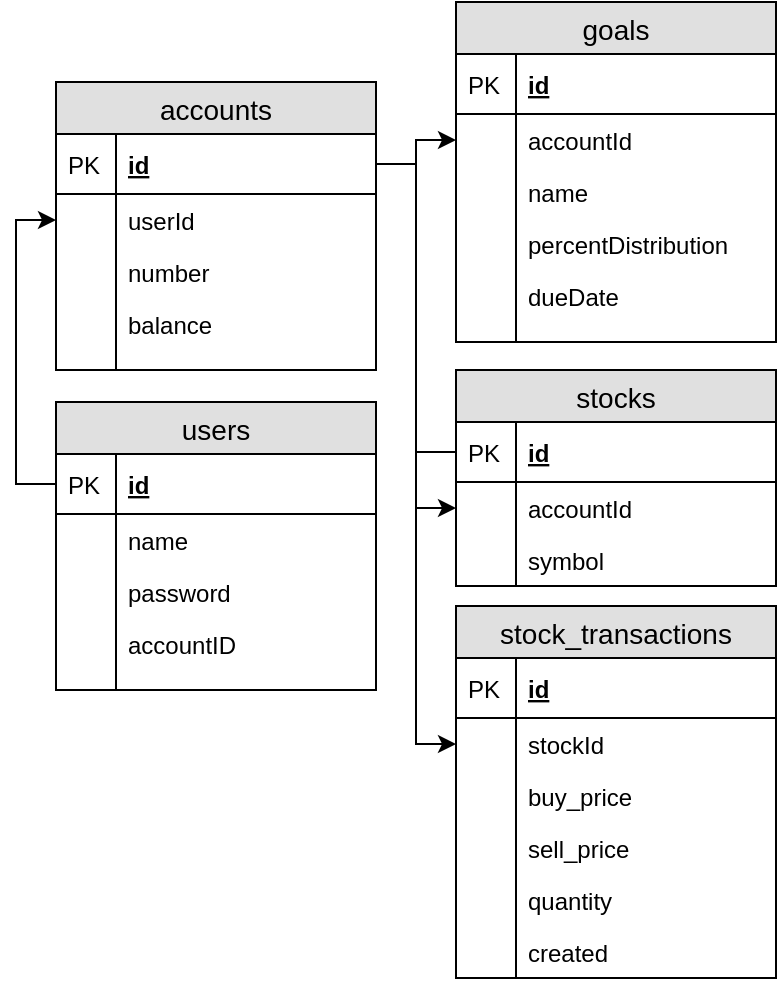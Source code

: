<mxfile version="12.9.6" type="device"><diagram id="yF9kXyyIe5-aXtvxgHTv" name="Page-1"><mxGraphModel dx="1422" dy="769" grid="1" gridSize="10" guides="1" tooltips="1" connect="1" arrows="1" fold="1" page="1" pageScale="1" pageWidth="827" pageHeight="1169" math="0" shadow="0"><root><mxCell id="0"/><mxCell id="1" parent="0"/><mxCell id="cTSCRuwH0-orrVOprnmA-5" style="edgeStyle=orthogonalEdgeStyle;rounded=0;orthogonalLoop=1;jettySize=auto;html=1;exitX=0;exitY=0.5;exitDx=0;exitDy=0;entryX=0;entryY=0.5;entryDx=0;entryDy=0;" parent="1" source="25bgjM-dDs6NIcq7UYfF-2" target="25bgjM-dDs6NIcq7UYfF-15" edge="1"><mxGeometry relative="1" as="geometry"/></mxCell><mxCell id="cTSCRuwH0-orrVOprnmA-10" style="edgeStyle=orthogonalEdgeStyle;rounded=0;orthogonalLoop=1;jettySize=auto;html=1;exitX=1;exitY=0.5;exitDx=0;exitDy=0;entryX=0;entryY=0.5;entryDx=0;entryDy=0;" parent="1" source="25bgjM-dDs6NIcq7UYfF-13" target="25bgjM-dDs6NIcq7UYfF-32" edge="1"><mxGeometry relative="1" as="geometry"/></mxCell><mxCell id="cTSCRuwH0-orrVOprnmA-24" style="edgeStyle=orthogonalEdgeStyle;rounded=0;orthogonalLoop=1;jettySize=auto;html=1;exitX=1;exitY=0.5;exitDx=0;exitDy=0;entryX=0;entryY=0.5;entryDx=0;entryDy=0;" parent="1" source="25bgjM-dDs6NIcq7UYfF-13" target="cTSCRuwH0-orrVOprnmA-20" edge="1"><mxGeometry relative="1" as="geometry"/></mxCell><mxCell id="25bgjM-dDs6NIcq7UYfF-12" value="accounts" style="swimlane;fontStyle=0;childLayout=stackLayout;horizontal=1;startSize=26;fillColor=#e0e0e0;horizontalStack=0;resizeParent=1;resizeParentMax=0;resizeLast=0;collapsible=1;marginBottom=0;swimlaneFillColor=#ffffff;align=center;fontSize=14;" parent="1" vertex="1"><mxGeometry x="70" y="230" width="160" height="144" as="geometry"/></mxCell><mxCell id="25bgjM-dDs6NIcq7UYfF-13" value="id" style="shape=partialRectangle;top=0;left=0;right=0;bottom=1;align=left;verticalAlign=middle;fillColor=none;spacingLeft=34;spacingRight=4;overflow=hidden;rotatable=0;points=[[0,0.5],[1,0.5]];portConstraint=eastwest;dropTarget=0;fontStyle=5;fontSize=12;" parent="25bgjM-dDs6NIcq7UYfF-12" vertex="1"><mxGeometry y="26" width="160" height="30" as="geometry"/></mxCell><mxCell id="25bgjM-dDs6NIcq7UYfF-14" value="PK" style="shape=partialRectangle;top=0;left=0;bottom=0;fillColor=none;align=left;verticalAlign=middle;spacingLeft=4;spacingRight=4;overflow=hidden;rotatable=0;points=[];portConstraint=eastwest;part=1;fontSize=12;" parent="25bgjM-dDs6NIcq7UYfF-13" vertex="1" connectable="0"><mxGeometry width="30" height="30" as="geometry"/></mxCell><mxCell id="25bgjM-dDs6NIcq7UYfF-15" value="userId" style="shape=partialRectangle;top=0;left=0;right=0;bottom=0;align=left;verticalAlign=top;fillColor=none;spacingLeft=34;spacingRight=4;overflow=hidden;rotatable=0;points=[[0,0.5],[1,0.5]];portConstraint=eastwest;dropTarget=0;fontSize=12;" parent="25bgjM-dDs6NIcq7UYfF-12" vertex="1"><mxGeometry y="56" width="160" height="26" as="geometry"/></mxCell><mxCell id="25bgjM-dDs6NIcq7UYfF-16" value="" style="shape=partialRectangle;top=0;left=0;bottom=0;fillColor=none;align=left;verticalAlign=top;spacingLeft=4;spacingRight=4;overflow=hidden;rotatable=0;points=[];portConstraint=eastwest;part=1;fontSize=12;" parent="25bgjM-dDs6NIcq7UYfF-15" vertex="1" connectable="0"><mxGeometry width="30" height="26" as="geometry"/></mxCell><mxCell id="25bgjM-dDs6NIcq7UYfF-17" value="number" style="shape=partialRectangle;top=0;left=0;right=0;bottom=0;align=left;verticalAlign=top;fillColor=none;spacingLeft=34;spacingRight=4;overflow=hidden;rotatable=0;points=[[0,0.5],[1,0.5]];portConstraint=eastwest;dropTarget=0;fontSize=12;" parent="25bgjM-dDs6NIcq7UYfF-12" vertex="1"><mxGeometry y="82" width="160" height="26" as="geometry"/></mxCell><mxCell id="25bgjM-dDs6NIcq7UYfF-18" value="" style="shape=partialRectangle;top=0;left=0;bottom=0;fillColor=none;align=left;verticalAlign=top;spacingLeft=4;spacingRight=4;overflow=hidden;rotatable=0;points=[];portConstraint=eastwest;part=1;fontSize=12;" parent="25bgjM-dDs6NIcq7UYfF-17" vertex="1" connectable="0"><mxGeometry width="30" height="26" as="geometry"/></mxCell><mxCell id="25bgjM-dDs6NIcq7UYfF-19" value="balance" style="shape=partialRectangle;top=0;left=0;right=0;bottom=0;align=left;verticalAlign=top;fillColor=none;spacingLeft=34;spacingRight=4;overflow=hidden;rotatable=0;points=[[0,0.5],[1,0.5]];portConstraint=eastwest;dropTarget=0;fontSize=12;" parent="25bgjM-dDs6NIcq7UYfF-12" vertex="1"><mxGeometry y="108" width="160" height="26" as="geometry"/></mxCell><mxCell id="25bgjM-dDs6NIcq7UYfF-20" value="" style="shape=partialRectangle;top=0;left=0;bottom=0;fillColor=none;align=left;verticalAlign=top;spacingLeft=4;spacingRight=4;overflow=hidden;rotatable=0;points=[];portConstraint=eastwest;part=1;fontSize=12;" parent="25bgjM-dDs6NIcq7UYfF-19" vertex="1" connectable="0"><mxGeometry width="30" height="26" as="geometry"/></mxCell><mxCell id="25bgjM-dDs6NIcq7UYfF-21" value="" style="shape=partialRectangle;top=0;left=0;right=0;bottom=0;align=left;verticalAlign=top;fillColor=none;spacingLeft=34;spacingRight=4;overflow=hidden;rotatable=0;points=[[0,0.5],[1,0.5]];portConstraint=eastwest;dropTarget=0;fontSize=12;" parent="25bgjM-dDs6NIcq7UYfF-12" vertex="1"><mxGeometry y="134" width="160" height="10" as="geometry"/></mxCell><mxCell id="25bgjM-dDs6NIcq7UYfF-22" value="" style="shape=partialRectangle;top=0;left=0;bottom=0;fillColor=none;align=left;verticalAlign=top;spacingLeft=4;spacingRight=4;overflow=hidden;rotatable=0;points=[];portConstraint=eastwest;part=1;fontSize=12;" parent="25bgjM-dDs6NIcq7UYfF-21" vertex="1" connectable="0"><mxGeometry width="30" height="10" as="geometry"/></mxCell><mxCell id="cTSCRuwH0-orrVOprnmA-11" value="goals" style="swimlane;fontStyle=0;childLayout=stackLayout;horizontal=1;startSize=26;fillColor=#e0e0e0;horizontalStack=0;resizeParent=1;resizeParentMax=0;resizeLast=0;collapsible=1;marginBottom=0;swimlaneFillColor=#ffffff;align=center;fontSize=14;" parent="1" vertex="1"><mxGeometry x="270" y="190" width="160" height="170" as="geometry"/></mxCell><mxCell id="cTSCRuwH0-orrVOprnmA-12" value="id" style="shape=partialRectangle;top=0;left=0;right=0;bottom=1;align=left;verticalAlign=middle;fillColor=none;spacingLeft=34;spacingRight=4;overflow=hidden;rotatable=0;points=[[0,0.5],[1,0.5]];portConstraint=eastwest;dropTarget=0;fontStyle=5;fontSize=12;" parent="cTSCRuwH0-orrVOprnmA-11" vertex="1"><mxGeometry y="26" width="160" height="30" as="geometry"/></mxCell><mxCell id="cTSCRuwH0-orrVOprnmA-13" value="PK" style="shape=partialRectangle;top=0;left=0;bottom=0;fillColor=none;align=left;verticalAlign=middle;spacingLeft=4;spacingRight=4;overflow=hidden;rotatable=0;points=[];portConstraint=eastwest;part=1;fontSize=12;" parent="cTSCRuwH0-orrVOprnmA-12" vertex="1" connectable="0"><mxGeometry width="30" height="30" as="geometry"/></mxCell><mxCell id="cTSCRuwH0-orrVOprnmA-20" value="accountId" style="shape=partialRectangle;top=0;left=0;right=0;bottom=0;align=left;verticalAlign=top;fillColor=none;spacingLeft=34;spacingRight=4;overflow=hidden;rotatable=0;points=[[0,0.5],[1,0.5]];portConstraint=eastwest;dropTarget=0;fontSize=12;" parent="cTSCRuwH0-orrVOprnmA-11" vertex="1"><mxGeometry y="56" width="160" height="26" as="geometry"/></mxCell><mxCell id="cTSCRuwH0-orrVOprnmA-21" value="" style="shape=partialRectangle;top=0;left=0;bottom=0;fillColor=none;align=left;verticalAlign=top;spacingLeft=4;spacingRight=4;overflow=hidden;rotatable=0;points=[];portConstraint=eastwest;part=1;fontSize=12;" parent="cTSCRuwH0-orrVOprnmA-20" vertex="1" connectable="0"><mxGeometry width="30" height="26" as="geometry"/></mxCell><mxCell id="cTSCRuwH0-orrVOprnmA-16" value="name" style="shape=partialRectangle;top=0;left=0;right=0;bottom=0;align=left;verticalAlign=top;fillColor=none;spacingLeft=34;spacingRight=4;overflow=hidden;rotatable=0;points=[[0,0.5],[1,0.5]];portConstraint=eastwest;dropTarget=0;fontSize=12;" parent="cTSCRuwH0-orrVOprnmA-11" vertex="1"><mxGeometry y="82" width="160" height="26" as="geometry"/></mxCell><mxCell id="cTSCRuwH0-orrVOprnmA-17" value="" style="shape=partialRectangle;top=0;left=0;bottom=0;fillColor=none;align=left;verticalAlign=top;spacingLeft=4;spacingRight=4;overflow=hidden;rotatable=0;points=[];portConstraint=eastwest;part=1;fontSize=12;" parent="cTSCRuwH0-orrVOprnmA-16" vertex="1" connectable="0"><mxGeometry width="30" height="26" as="geometry"/></mxCell><mxCell id="cTSCRuwH0-orrVOprnmA-14" value="percentDistribution" style="shape=partialRectangle;top=0;left=0;right=0;bottom=0;align=left;verticalAlign=top;fillColor=none;spacingLeft=34;spacingRight=4;overflow=hidden;rotatable=0;points=[[0,0.5],[1,0.5]];portConstraint=eastwest;dropTarget=0;fontSize=12;" parent="cTSCRuwH0-orrVOprnmA-11" vertex="1"><mxGeometry y="108" width="160" height="26" as="geometry"/></mxCell><mxCell id="cTSCRuwH0-orrVOprnmA-15" value="" style="shape=partialRectangle;top=0;left=0;bottom=0;fillColor=none;align=left;verticalAlign=top;spacingLeft=4;spacingRight=4;overflow=hidden;rotatable=0;points=[];portConstraint=eastwest;part=1;fontSize=12;" parent="cTSCRuwH0-orrVOprnmA-14" vertex="1" connectable="0"><mxGeometry width="30" height="26" as="geometry"/></mxCell><mxCell id="cTSCRuwH0-orrVOprnmA-18" value="dueDate" style="shape=partialRectangle;top=0;left=0;right=0;bottom=0;align=left;verticalAlign=top;fillColor=none;spacingLeft=34;spacingRight=4;overflow=hidden;rotatable=0;points=[[0,0.5],[1,0.5]];portConstraint=eastwest;dropTarget=0;fontSize=12;" parent="cTSCRuwH0-orrVOprnmA-11" vertex="1"><mxGeometry y="134" width="160" height="26" as="geometry"/></mxCell><mxCell id="cTSCRuwH0-orrVOprnmA-19" value="" style="shape=partialRectangle;top=0;left=0;bottom=0;fillColor=none;align=left;verticalAlign=top;spacingLeft=4;spacingRight=4;overflow=hidden;rotatable=0;points=[];portConstraint=eastwest;part=1;fontSize=12;" parent="cTSCRuwH0-orrVOprnmA-18" vertex="1" connectable="0"><mxGeometry width="30" height="26" as="geometry"/></mxCell><mxCell id="cTSCRuwH0-orrVOprnmA-22" value="" style="shape=partialRectangle;top=0;left=0;right=0;bottom=0;align=left;verticalAlign=top;fillColor=none;spacingLeft=34;spacingRight=4;overflow=hidden;rotatable=0;points=[[0,0.5],[1,0.5]];portConstraint=eastwest;dropTarget=0;fontSize=12;" parent="cTSCRuwH0-orrVOprnmA-11" vertex="1"><mxGeometry y="160" width="160" height="10" as="geometry"/></mxCell><mxCell id="cTSCRuwH0-orrVOprnmA-23" value="" style="shape=partialRectangle;top=0;left=0;bottom=0;fillColor=none;align=left;verticalAlign=top;spacingLeft=4;spacingRight=4;overflow=hidden;rotatable=0;points=[];portConstraint=eastwest;part=1;fontSize=12;" parent="cTSCRuwH0-orrVOprnmA-22" vertex="1" connectable="0"><mxGeometry width="30" height="10" as="geometry"/></mxCell><mxCell id="ed0-72y8R8EKeVH0TWoU-26" style="edgeStyle=orthogonalEdgeStyle;rounded=0;orthogonalLoop=1;jettySize=auto;html=1;exitX=0;exitY=0.5;exitDx=0;exitDy=0;entryX=0;entryY=0.5;entryDx=0;entryDy=0;" edge="1" parent="1" source="25bgjM-dDs6NIcq7UYfF-24" target="ed0-72y8R8EKeVH0TWoU-4"><mxGeometry relative="1" as="geometry"/></mxCell><mxCell id="25bgjM-dDs6NIcq7UYfF-23" value="stocks" style="swimlane;fontStyle=0;childLayout=stackLayout;horizontal=1;startSize=26;fillColor=#e0e0e0;horizontalStack=0;resizeParent=1;resizeParentMax=0;resizeLast=0;collapsible=1;marginBottom=0;swimlaneFillColor=#ffffff;align=center;fontSize=14;" parent="1" vertex="1"><mxGeometry x="270" y="374" width="160" height="108" as="geometry"/></mxCell><mxCell id="25bgjM-dDs6NIcq7UYfF-24" value="id" style="shape=partialRectangle;top=0;left=0;right=0;bottom=1;align=left;verticalAlign=middle;fillColor=none;spacingLeft=34;spacingRight=4;overflow=hidden;rotatable=0;points=[[0,0.5],[1,0.5]];portConstraint=eastwest;dropTarget=0;fontStyle=5;fontSize=12;" parent="25bgjM-dDs6NIcq7UYfF-23" vertex="1"><mxGeometry y="26" width="160" height="30" as="geometry"/></mxCell><mxCell id="25bgjM-dDs6NIcq7UYfF-25" value="PK" style="shape=partialRectangle;top=0;left=0;bottom=0;fillColor=none;align=left;verticalAlign=middle;spacingLeft=4;spacingRight=4;overflow=hidden;rotatable=0;points=[];portConstraint=eastwest;part=1;fontSize=12;" parent="25bgjM-dDs6NIcq7UYfF-24" vertex="1" connectable="0"><mxGeometry width="30" height="30" as="geometry"/></mxCell><mxCell id="25bgjM-dDs6NIcq7UYfF-32" value="accountId" style="shape=partialRectangle;top=0;left=0;right=0;bottom=0;align=left;verticalAlign=top;fillColor=none;spacingLeft=34;spacingRight=4;overflow=hidden;rotatable=0;points=[[0,0.5],[1,0.5]];portConstraint=eastwest;dropTarget=0;fontSize=12;" parent="25bgjM-dDs6NIcq7UYfF-23" vertex="1"><mxGeometry y="56" width="160" height="26" as="geometry"/></mxCell><mxCell id="25bgjM-dDs6NIcq7UYfF-33" value="" style="shape=partialRectangle;top=0;left=0;bottom=0;fillColor=none;align=left;verticalAlign=top;spacingLeft=4;spacingRight=4;overflow=hidden;rotatable=0;points=[];portConstraint=eastwest;part=1;fontSize=12;" parent="25bgjM-dDs6NIcq7UYfF-32" vertex="1" connectable="0"><mxGeometry width="30" height="26" as="geometry"/></mxCell><mxCell id="25bgjM-dDs6NIcq7UYfF-26" value="symbol" style="shape=partialRectangle;top=0;left=0;right=0;bottom=0;align=left;verticalAlign=top;fillColor=none;spacingLeft=34;spacingRight=4;overflow=hidden;rotatable=0;points=[[0,0.5],[1,0.5]];portConstraint=eastwest;dropTarget=0;fontSize=12;" parent="25bgjM-dDs6NIcq7UYfF-23" vertex="1"><mxGeometry y="82" width="160" height="26" as="geometry"/></mxCell><mxCell id="25bgjM-dDs6NIcq7UYfF-27" value="" style="shape=partialRectangle;top=0;left=0;bottom=0;fillColor=none;align=left;verticalAlign=top;spacingLeft=4;spacingRight=4;overflow=hidden;rotatable=0;points=[];portConstraint=eastwest;part=1;fontSize=12;" parent="25bgjM-dDs6NIcq7UYfF-26" vertex="1" connectable="0"><mxGeometry width="30" height="26" as="geometry"/></mxCell><mxCell id="ed0-72y8R8EKeVH0TWoU-1" value="stock_transactions" style="swimlane;fontStyle=0;childLayout=stackLayout;horizontal=1;startSize=26;fillColor=#e0e0e0;horizontalStack=0;resizeParent=1;resizeParentMax=0;resizeLast=0;collapsible=1;marginBottom=0;swimlaneFillColor=#ffffff;align=center;fontSize=14;" vertex="1" parent="1"><mxGeometry x="270" y="492" width="160" height="186" as="geometry"/></mxCell><mxCell id="ed0-72y8R8EKeVH0TWoU-2" value="id" style="shape=partialRectangle;top=0;left=0;right=0;bottom=1;align=left;verticalAlign=middle;fillColor=none;spacingLeft=34;spacingRight=4;overflow=hidden;rotatable=0;points=[[0,0.5],[1,0.5]];portConstraint=eastwest;dropTarget=0;fontStyle=5;fontSize=12;" vertex="1" parent="ed0-72y8R8EKeVH0TWoU-1"><mxGeometry y="26" width="160" height="30" as="geometry"/></mxCell><mxCell id="ed0-72y8R8EKeVH0TWoU-3" value="PK" style="shape=partialRectangle;top=0;left=0;bottom=0;fillColor=none;align=left;verticalAlign=middle;spacingLeft=4;spacingRight=4;overflow=hidden;rotatable=0;points=[];portConstraint=eastwest;part=1;fontSize=12;" vertex="1" connectable="0" parent="ed0-72y8R8EKeVH0TWoU-2"><mxGeometry width="30" height="30" as="geometry"/></mxCell><mxCell id="ed0-72y8R8EKeVH0TWoU-4" value="stockId" style="shape=partialRectangle;top=0;left=0;right=0;bottom=0;align=left;verticalAlign=top;fillColor=none;spacingLeft=34;spacingRight=4;overflow=hidden;rotatable=0;points=[[0,0.5],[1,0.5]];portConstraint=eastwest;dropTarget=0;fontSize=12;" vertex="1" parent="ed0-72y8R8EKeVH0TWoU-1"><mxGeometry y="56" width="160" height="26" as="geometry"/></mxCell><mxCell id="ed0-72y8R8EKeVH0TWoU-5" value="" style="shape=partialRectangle;top=0;left=0;bottom=0;fillColor=none;align=left;verticalAlign=top;spacingLeft=4;spacingRight=4;overflow=hidden;rotatable=0;points=[];portConstraint=eastwest;part=1;fontSize=12;" vertex="1" connectable="0" parent="ed0-72y8R8EKeVH0TWoU-4"><mxGeometry width="30" height="26" as="geometry"/></mxCell><mxCell id="ed0-72y8R8EKeVH0TWoU-8" value="buy_price" style="shape=partialRectangle;top=0;left=0;right=0;bottom=0;align=left;verticalAlign=top;fillColor=none;spacingLeft=34;spacingRight=4;overflow=hidden;rotatable=0;points=[[0,0.5],[1,0.5]];portConstraint=eastwest;dropTarget=0;fontSize=12;" vertex="1" parent="ed0-72y8R8EKeVH0TWoU-1"><mxGeometry y="82" width="160" height="26" as="geometry"/></mxCell><mxCell id="ed0-72y8R8EKeVH0TWoU-9" value="" style="shape=partialRectangle;top=0;left=0;bottom=0;fillColor=none;align=left;verticalAlign=top;spacingLeft=4;spacingRight=4;overflow=hidden;rotatable=0;points=[];portConstraint=eastwest;part=1;fontSize=12;" vertex="1" connectable="0" parent="ed0-72y8R8EKeVH0TWoU-8"><mxGeometry width="30" height="26" as="geometry"/></mxCell><mxCell id="ed0-72y8R8EKeVH0TWoU-10" value="sell_price" style="shape=partialRectangle;top=0;left=0;right=0;bottom=0;align=left;verticalAlign=top;fillColor=none;spacingLeft=34;spacingRight=4;overflow=hidden;rotatable=0;points=[[0,0.5],[1,0.5]];portConstraint=eastwest;dropTarget=0;fontSize=12;" vertex="1" parent="ed0-72y8R8EKeVH0TWoU-1"><mxGeometry y="108" width="160" height="26" as="geometry"/></mxCell><mxCell id="ed0-72y8R8EKeVH0TWoU-11" value="" style="shape=partialRectangle;top=0;left=0;bottom=0;fillColor=none;align=left;verticalAlign=top;spacingLeft=4;spacingRight=4;overflow=hidden;rotatable=0;points=[];portConstraint=eastwest;part=1;fontSize=12;" vertex="1" connectable="0" parent="ed0-72y8R8EKeVH0TWoU-10"><mxGeometry width="30" height="26" as="geometry"/></mxCell><mxCell id="ed0-72y8R8EKeVH0TWoU-12" value="quantity" style="shape=partialRectangle;top=0;left=0;right=0;bottom=0;align=left;verticalAlign=top;fillColor=none;spacingLeft=34;spacingRight=4;overflow=hidden;rotatable=0;points=[[0,0.5],[1,0.5]];portConstraint=eastwest;dropTarget=0;fontSize=12;" vertex="1" parent="ed0-72y8R8EKeVH0TWoU-1"><mxGeometry y="134" width="160" height="26" as="geometry"/></mxCell><mxCell id="ed0-72y8R8EKeVH0TWoU-13" value="" style="shape=partialRectangle;top=0;left=0;bottom=0;fillColor=none;align=left;verticalAlign=top;spacingLeft=4;spacingRight=4;overflow=hidden;rotatable=0;points=[];portConstraint=eastwest;part=1;fontSize=12;" vertex="1" connectable="0" parent="ed0-72y8R8EKeVH0TWoU-12"><mxGeometry width="30" height="26" as="geometry"/></mxCell><mxCell id="ed0-72y8R8EKeVH0TWoU-6" value="created" style="shape=partialRectangle;top=0;left=0;right=0;bottom=0;align=left;verticalAlign=top;fillColor=none;spacingLeft=34;spacingRight=4;overflow=hidden;rotatable=0;points=[[0,0.5],[1,0.5]];portConstraint=eastwest;dropTarget=0;fontSize=12;" vertex="1" parent="ed0-72y8R8EKeVH0TWoU-1"><mxGeometry y="160" width="160" height="26" as="geometry"/></mxCell><mxCell id="ed0-72y8R8EKeVH0TWoU-7" value="" style="shape=partialRectangle;top=0;left=0;bottom=0;fillColor=none;align=left;verticalAlign=top;spacingLeft=4;spacingRight=4;overflow=hidden;rotatable=0;points=[];portConstraint=eastwest;part=1;fontSize=12;" vertex="1" connectable="0" parent="ed0-72y8R8EKeVH0TWoU-6"><mxGeometry width="30" height="26" as="geometry"/></mxCell><mxCell id="25bgjM-dDs6NIcq7UYfF-1" value="users" style="swimlane;fontStyle=0;childLayout=stackLayout;horizontal=1;startSize=26;fillColor=#e0e0e0;horizontalStack=0;resizeParent=1;resizeParentMax=0;resizeLast=0;collapsible=1;marginBottom=0;swimlaneFillColor=#ffffff;align=center;fontSize=14;" parent="1" vertex="1"><mxGeometry x="70" y="390" width="160" height="144" as="geometry"/></mxCell><mxCell id="25bgjM-dDs6NIcq7UYfF-2" value="id" style="shape=partialRectangle;top=0;left=0;right=0;bottom=1;align=left;verticalAlign=middle;fillColor=none;spacingLeft=34;spacingRight=4;overflow=hidden;rotatable=0;points=[[0,0.5],[1,0.5]];portConstraint=eastwest;dropTarget=0;fontStyle=5;fontSize=12;" parent="25bgjM-dDs6NIcq7UYfF-1" vertex="1"><mxGeometry y="26" width="160" height="30" as="geometry"/></mxCell><mxCell id="25bgjM-dDs6NIcq7UYfF-3" value="PK" style="shape=partialRectangle;top=0;left=0;bottom=0;fillColor=none;align=left;verticalAlign=middle;spacingLeft=4;spacingRight=4;overflow=hidden;rotatable=0;points=[];portConstraint=eastwest;part=1;fontSize=12;" parent="25bgjM-dDs6NIcq7UYfF-2" vertex="1" connectable="0"><mxGeometry width="30" height="30" as="geometry"/></mxCell><mxCell id="25bgjM-dDs6NIcq7UYfF-4" value="name" style="shape=partialRectangle;top=0;left=0;right=0;bottom=0;align=left;verticalAlign=top;fillColor=none;spacingLeft=34;spacingRight=4;overflow=hidden;rotatable=0;points=[[0,0.5],[1,0.5]];portConstraint=eastwest;dropTarget=0;fontSize=12;" parent="25bgjM-dDs6NIcq7UYfF-1" vertex="1"><mxGeometry y="56" width="160" height="26" as="geometry"/></mxCell><mxCell id="25bgjM-dDs6NIcq7UYfF-5" value="" style="shape=partialRectangle;top=0;left=0;bottom=0;fillColor=none;align=left;verticalAlign=top;spacingLeft=4;spacingRight=4;overflow=hidden;rotatable=0;points=[];portConstraint=eastwest;part=1;fontSize=12;" parent="25bgjM-dDs6NIcq7UYfF-4" vertex="1" connectable="0"><mxGeometry width="30" height="26" as="geometry"/></mxCell><mxCell id="25bgjM-dDs6NIcq7UYfF-6" value="password" style="shape=partialRectangle;top=0;left=0;right=0;bottom=0;align=left;verticalAlign=top;fillColor=none;spacingLeft=34;spacingRight=4;overflow=hidden;rotatable=0;points=[[0,0.5],[1,0.5]];portConstraint=eastwest;dropTarget=0;fontSize=12;" parent="25bgjM-dDs6NIcq7UYfF-1" vertex="1"><mxGeometry y="82" width="160" height="26" as="geometry"/></mxCell><mxCell id="25bgjM-dDs6NIcq7UYfF-7" value="" style="shape=partialRectangle;top=0;left=0;bottom=0;fillColor=none;align=left;verticalAlign=top;spacingLeft=4;spacingRight=4;overflow=hidden;rotatable=0;points=[];portConstraint=eastwest;part=1;fontSize=12;" parent="25bgjM-dDs6NIcq7UYfF-6" vertex="1" connectable="0"><mxGeometry width="30" height="26" as="geometry"/></mxCell><mxCell id="25bgjM-dDs6NIcq7UYfF-8" value="accountID" style="shape=partialRectangle;top=0;left=0;right=0;bottom=0;align=left;verticalAlign=top;fillColor=none;spacingLeft=34;spacingRight=4;overflow=hidden;rotatable=0;points=[[0,0.5],[1,0.5]];portConstraint=eastwest;dropTarget=0;fontSize=12;" parent="25bgjM-dDs6NIcq7UYfF-1" vertex="1"><mxGeometry y="108" width="160" height="26" as="geometry"/></mxCell><mxCell id="25bgjM-dDs6NIcq7UYfF-9" value="" style="shape=partialRectangle;top=0;left=0;bottom=0;fillColor=none;align=left;verticalAlign=top;spacingLeft=4;spacingRight=4;overflow=hidden;rotatable=0;points=[];portConstraint=eastwest;part=1;fontSize=12;" parent="25bgjM-dDs6NIcq7UYfF-8" vertex="1" connectable="0"><mxGeometry width="30" height="26" as="geometry"/></mxCell><mxCell id="25bgjM-dDs6NIcq7UYfF-10" value="" style="shape=partialRectangle;top=0;left=0;right=0;bottom=0;align=left;verticalAlign=top;fillColor=none;spacingLeft=34;spacingRight=4;overflow=hidden;rotatable=0;points=[[0,0.5],[1,0.5]];portConstraint=eastwest;dropTarget=0;fontSize=12;" parent="25bgjM-dDs6NIcq7UYfF-1" vertex="1"><mxGeometry y="134" width="160" height="10" as="geometry"/></mxCell><mxCell id="25bgjM-dDs6NIcq7UYfF-11" value="" style="shape=partialRectangle;top=0;left=0;bottom=0;fillColor=none;align=left;verticalAlign=top;spacingLeft=4;spacingRight=4;overflow=hidden;rotatable=0;points=[];portConstraint=eastwest;part=1;fontSize=12;" parent="25bgjM-dDs6NIcq7UYfF-10" vertex="1" connectable="0"><mxGeometry width="30" height="10" as="geometry"/></mxCell></root></mxGraphModel></diagram></mxfile>